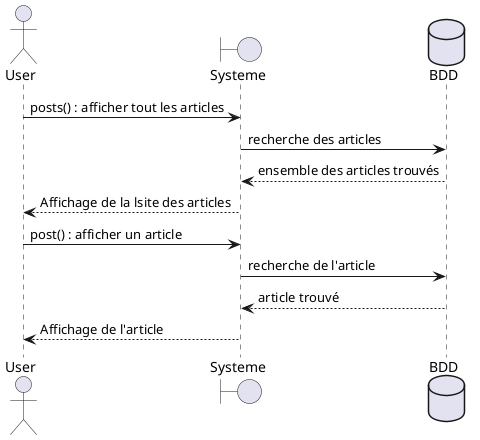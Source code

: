 @startuml afficher tout les ou un article

actor User
boundary Systeme
database BDD

User -> Systeme: posts() : afficher tout les articles
Systeme -> BDD: recherche des articles
BDD --> Systeme : ensemble des articles trouvés
Systeme --> User: Affichage de la lsite des articles

User -> Systeme: post() : afficher un article
Systeme -> BDD: recherche de l'article
BDD --> Systeme : article trouvé
Systeme --> User: Affichage de l'article

@enduml